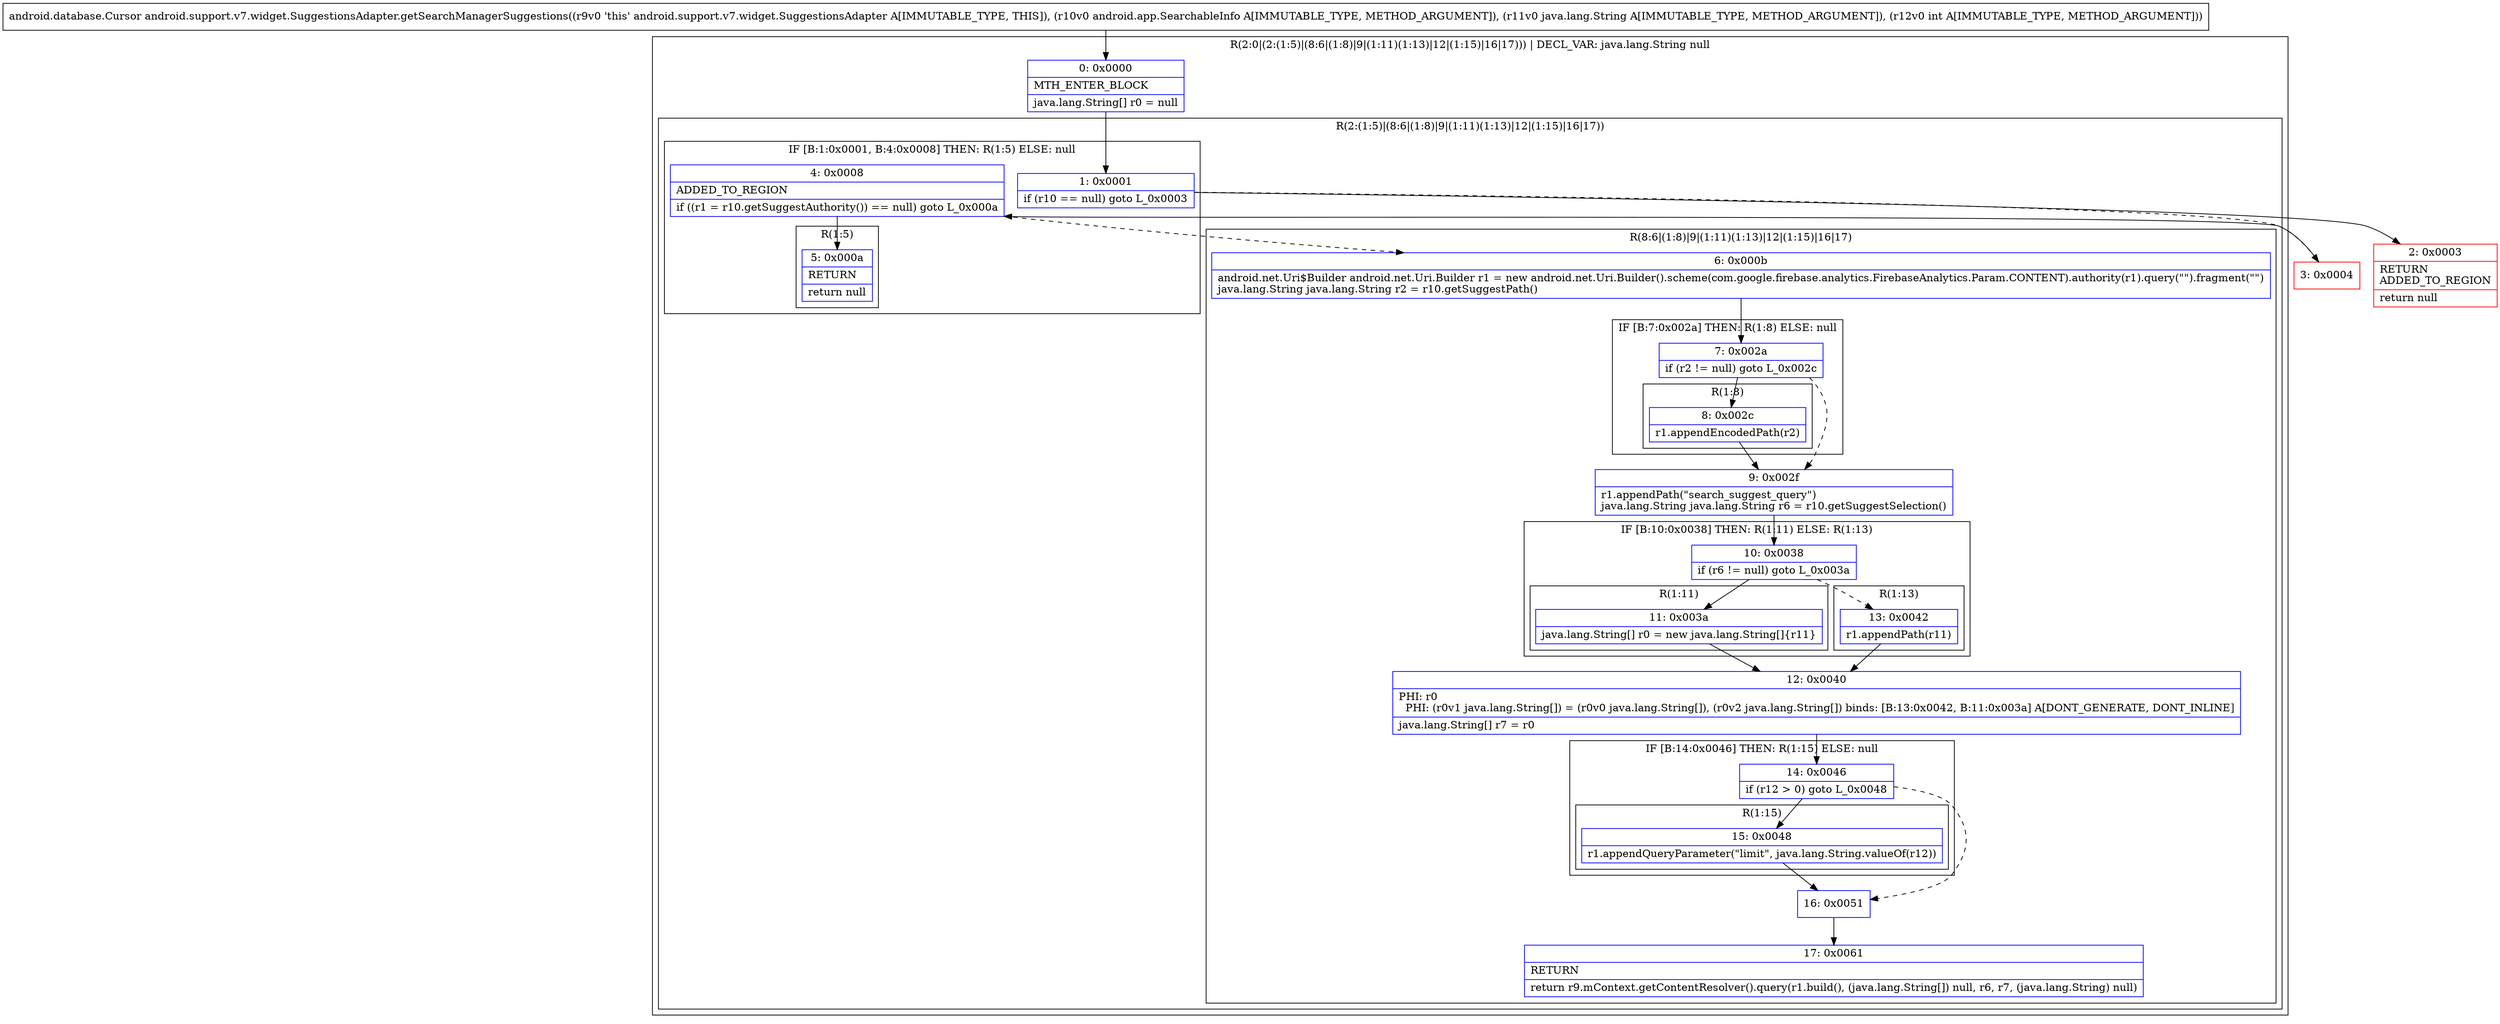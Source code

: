 digraph "CFG forandroid.support.v7.widget.SuggestionsAdapter.getSearchManagerSuggestions(Landroid\/app\/SearchableInfo;Ljava\/lang\/String;I)Landroid\/database\/Cursor;" {
subgraph cluster_Region_598163163 {
label = "R(2:0|(2:(1:5)|(8:6|(1:8)|9|(1:11)(1:13)|12|(1:15)|16|17))) | DECL_VAR: java.lang.String null\l";
node [shape=record,color=blue];
Node_0 [shape=record,label="{0\:\ 0x0000|MTH_ENTER_BLOCK\l|java.lang.String[] r0 = null\l}"];
subgraph cluster_Region_1874927429 {
label = "R(2:(1:5)|(8:6|(1:8)|9|(1:11)(1:13)|12|(1:15)|16|17))";
node [shape=record,color=blue];
subgraph cluster_IfRegion_642104246 {
label = "IF [B:1:0x0001, B:4:0x0008] THEN: R(1:5) ELSE: null";
node [shape=record,color=blue];
Node_1 [shape=record,label="{1\:\ 0x0001|if (r10 == null) goto L_0x0003\l}"];
Node_4 [shape=record,label="{4\:\ 0x0008|ADDED_TO_REGION\l|if ((r1 = r10.getSuggestAuthority()) == null) goto L_0x000a\l}"];
subgraph cluster_Region_1873334613 {
label = "R(1:5)";
node [shape=record,color=blue];
Node_5 [shape=record,label="{5\:\ 0x000a|RETURN\l|return null\l}"];
}
}
subgraph cluster_Region_1749779122 {
label = "R(8:6|(1:8)|9|(1:11)(1:13)|12|(1:15)|16|17)";
node [shape=record,color=blue];
Node_6 [shape=record,label="{6\:\ 0x000b|android.net.Uri$Builder android.net.Uri.Builder r1 = new android.net.Uri.Builder().scheme(com.google.firebase.analytics.FirebaseAnalytics.Param.CONTENT).authority(r1).query(\"\").fragment(\"\")\ljava.lang.String java.lang.String r2 = r10.getSuggestPath()\l}"];
subgraph cluster_IfRegion_134989402 {
label = "IF [B:7:0x002a] THEN: R(1:8) ELSE: null";
node [shape=record,color=blue];
Node_7 [shape=record,label="{7\:\ 0x002a|if (r2 != null) goto L_0x002c\l}"];
subgraph cluster_Region_470108592 {
label = "R(1:8)";
node [shape=record,color=blue];
Node_8 [shape=record,label="{8\:\ 0x002c|r1.appendEncodedPath(r2)\l}"];
}
}
Node_9 [shape=record,label="{9\:\ 0x002f|r1.appendPath(\"search_suggest_query\")\ljava.lang.String java.lang.String r6 = r10.getSuggestSelection()\l}"];
subgraph cluster_IfRegion_1047873058 {
label = "IF [B:10:0x0038] THEN: R(1:11) ELSE: R(1:13)";
node [shape=record,color=blue];
Node_10 [shape=record,label="{10\:\ 0x0038|if (r6 != null) goto L_0x003a\l}"];
subgraph cluster_Region_1694227927 {
label = "R(1:11)";
node [shape=record,color=blue];
Node_11 [shape=record,label="{11\:\ 0x003a|java.lang.String[] r0 = new java.lang.String[]\{r11\}\l}"];
}
subgraph cluster_Region_105839885 {
label = "R(1:13)";
node [shape=record,color=blue];
Node_13 [shape=record,label="{13\:\ 0x0042|r1.appendPath(r11)\l}"];
}
}
Node_12 [shape=record,label="{12\:\ 0x0040|PHI: r0 \l  PHI: (r0v1 java.lang.String[]) = (r0v0 java.lang.String[]), (r0v2 java.lang.String[]) binds: [B:13:0x0042, B:11:0x003a] A[DONT_GENERATE, DONT_INLINE]\l|java.lang.String[] r7 = r0\l}"];
subgraph cluster_IfRegion_1340706937 {
label = "IF [B:14:0x0046] THEN: R(1:15) ELSE: null";
node [shape=record,color=blue];
Node_14 [shape=record,label="{14\:\ 0x0046|if (r12 \> 0) goto L_0x0048\l}"];
subgraph cluster_Region_1013026166 {
label = "R(1:15)";
node [shape=record,color=blue];
Node_15 [shape=record,label="{15\:\ 0x0048|r1.appendQueryParameter(\"limit\", java.lang.String.valueOf(r12))\l}"];
}
}
Node_16 [shape=record,label="{16\:\ 0x0051}"];
Node_17 [shape=record,label="{17\:\ 0x0061|RETURN\l|return r9.mContext.getContentResolver().query(r1.build(), (java.lang.String[]) null, r6, r7, (java.lang.String) null)\l}"];
}
}
}
Node_2 [shape=record,color=red,label="{2\:\ 0x0003|RETURN\lADDED_TO_REGION\l|return null\l}"];
Node_3 [shape=record,color=red,label="{3\:\ 0x0004}"];
MethodNode[shape=record,label="{android.database.Cursor android.support.v7.widget.SuggestionsAdapter.getSearchManagerSuggestions((r9v0 'this' android.support.v7.widget.SuggestionsAdapter A[IMMUTABLE_TYPE, THIS]), (r10v0 android.app.SearchableInfo A[IMMUTABLE_TYPE, METHOD_ARGUMENT]), (r11v0 java.lang.String A[IMMUTABLE_TYPE, METHOD_ARGUMENT]), (r12v0 int A[IMMUTABLE_TYPE, METHOD_ARGUMENT])) }"];
MethodNode -> Node_0;
Node_0 -> Node_1;
Node_1 -> Node_2;
Node_1 -> Node_3[style=dashed];
Node_4 -> Node_5;
Node_4 -> Node_6[style=dashed];
Node_6 -> Node_7;
Node_7 -> Node_8;
Node_7 -> Node_9[style=dashed];
Node_8 -> Node_9;
Node_9 -> Node_10;
Node_10 -> Node_11;
Node_10 -> Node_13[style=dashed];
Node_11 -> Node_12;
Node_13 -> Node_12;
Node_12 -> Node_14;
Node_14 -> Node_15;
Node_14 -> Node_16[style=dashed];
Node_15 -> Node_16;
Node_16 -> Node_17;
Node_3 -> Node_4;
}

